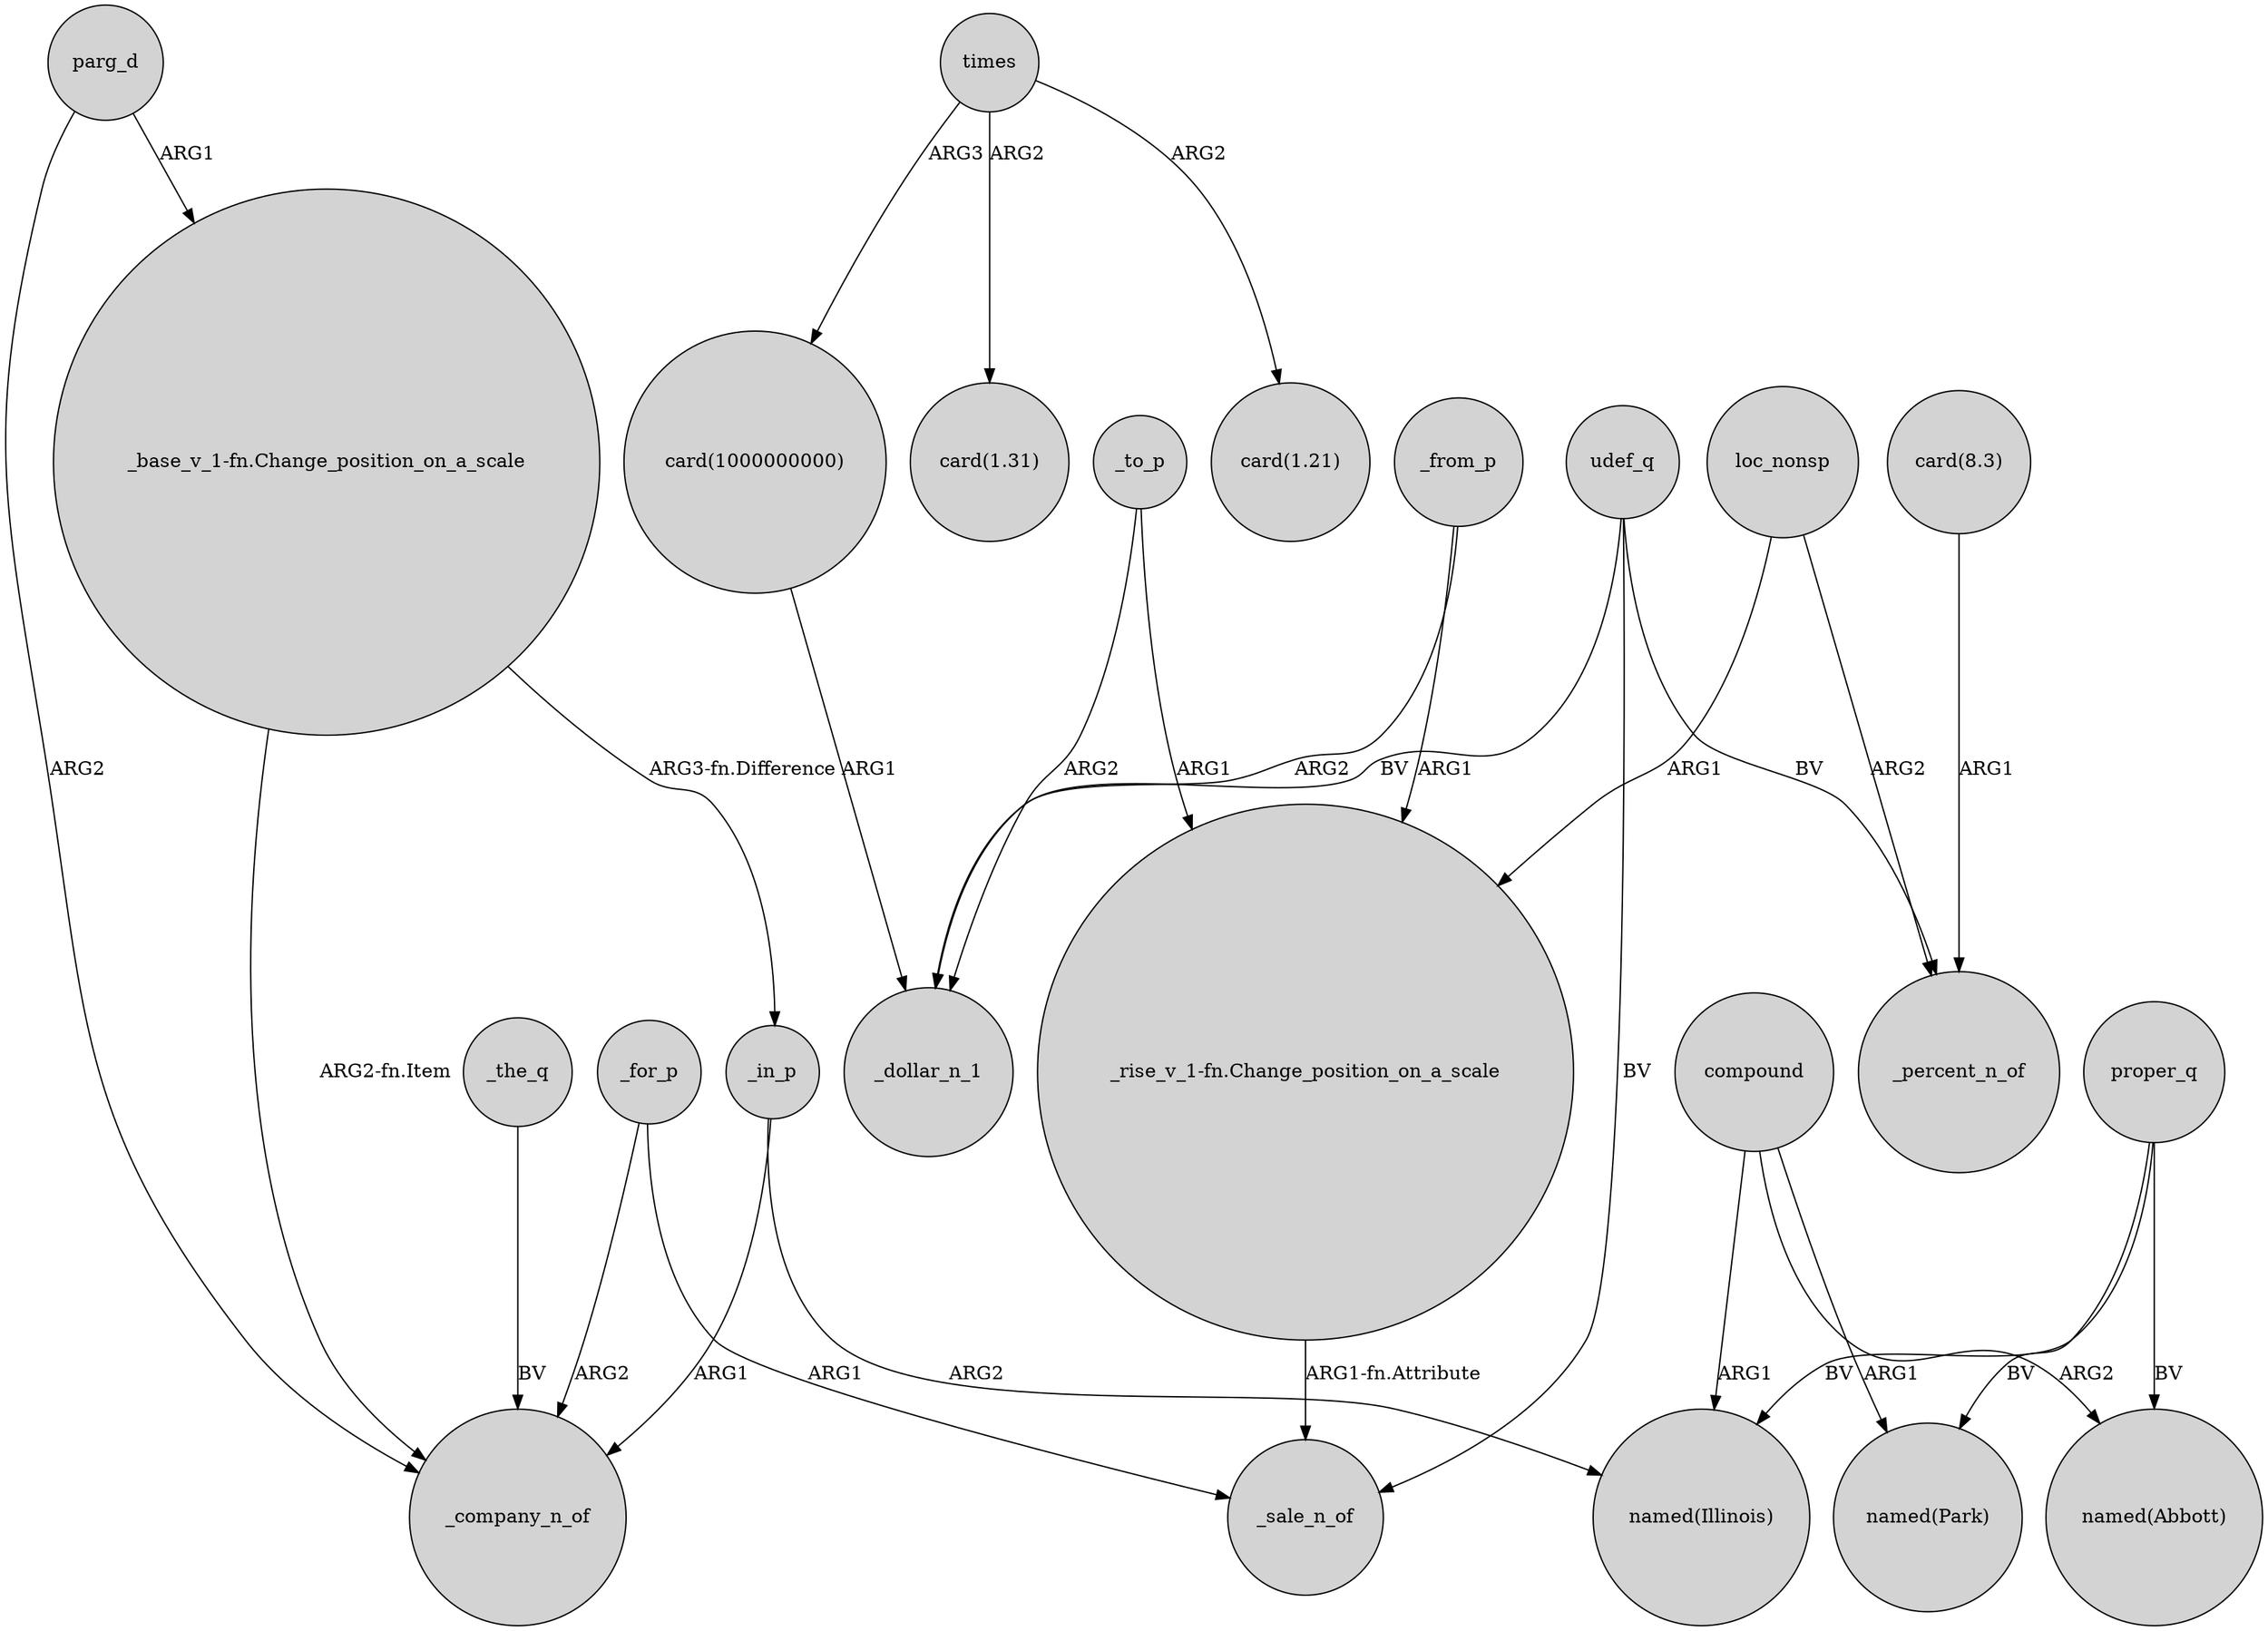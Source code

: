 digraph {
	node [shape=circle style=filled]
	"card(1000000000)" -> _dollar_n_1 [label=ARG1]
	"_rise_v_1-fn.Change_position_on_a_scale" -> _sale_n_of [label="ARG1-fn.Attribute"]
	compound -> "named(Abbott)" [label=ARG2]
	_for_p -> _sale_n_of [label=ARG1]
	parg_d -> "_base_v_1-fn.Change_position_on_a_scale" [label=ARG1]
	proper_q -> "named(Illinois)" [label=BV]
	_to_p -> "_rise_v_1-fn.Change_position_on_a_scale" [label=ARG1]
	_from_p -> _dollar_n_1 [label=ARG2]
	"_base_v_1-fn.Change_position_on_a_scale" -> _company_n_of [label="ARG2-fn.Item"]
	loc_nonsp -> "_rise_v_1-fn.Change_position_on_a_scale" [label=ARG1]
	_in_p -> _company_n_of [label=ARG1]
	parg_d -> _company_n_of [label=ARG2]
	udef_q -> _sale_n_of [label=BV]
	_to_p -> _dollar_n_1 [label=ARG2]
	times -> "card(1000000000)" [label=ARG3]
	"card(8.3)" -> _percent_n_of [label=ARG1]
	times -> "card(1.31)" [label=ARG2]
	_in_p -> "named(Illinois)" [label=ARG2]
	udef_q -> _percent_n_of [label=BV]
	proper_q -> "named(Abbott)" [label=BV]
	udef_q -> _dollar_n_1 [label=BV]
	compound -> "named(Illinois)" [label=ARG1]
	_for_p -> _company_n_of [label=ARG2]
	times -> "card(1.21)" [label=ARG2]
	compound -> "named(Park)" [label=ARG1]
	_the_q -> _company_n_of [label=BV]
	"_base_v_1-fn.Change_position_on_a_scale" -> _in_p [label="ARG3-fn.Difference"]
	_from_p -> "_rise_v_1-fn.Change_position_on_a_scale" [label=ARG1]
	proper_q -> "named(Park)" [label=BV]
	loc_nonsp -> _percent_n_of [label=ARG2]
}
